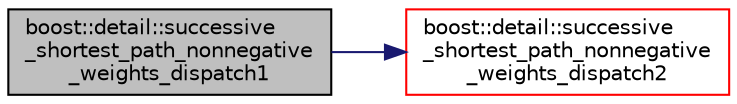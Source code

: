 digraph "boost::detail::successive_shortest_path_nonnegative_weights_dispatch1"
{
  edge [fontname="Helvetica",fontsize="10",labelfontname="Helvetica",labelfontsize="10"];
  node [fontname="Helvetica",fontsize="10",shape=record];
  rankdir="LR";
  Node1 [label="boost::detail::successive\l_shortest_path_nonnegative\l_weights_dispatch1",height=0.2,width=0.4,color="black", fillcolor="grey75", style="filled", fontcolor="black"];
  Node1 -> Node2 [color="midnightblue",fontsize="10",style="solid",fontname="Helvetica"];
  Node2 [label="boost::detail::successive\l_shortest_path_nonnegative\l_weights_dispatch2",height=0.2,width=0.4,color="red", fillcolor="white", style="filled",URL="$namespaceboost_1_1detail.html#a6db29cc70d1751bc0e5280ee02443af9"];
}
